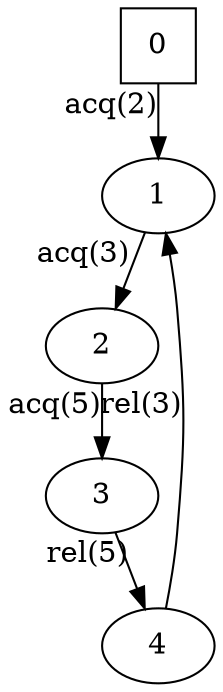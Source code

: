 digraph auto_3{
0[shape=square];
1;
2;
3;
4;
1 -> 2[xlabel="acq(3)"];
3 -> 4[xlabel="rel(5)"];
2 -> 3[xlabel="acq(5)"];
0 -> 1[xlabel="acq(2)"];
4 -> 1[xlabel="rel(3)"];
}
